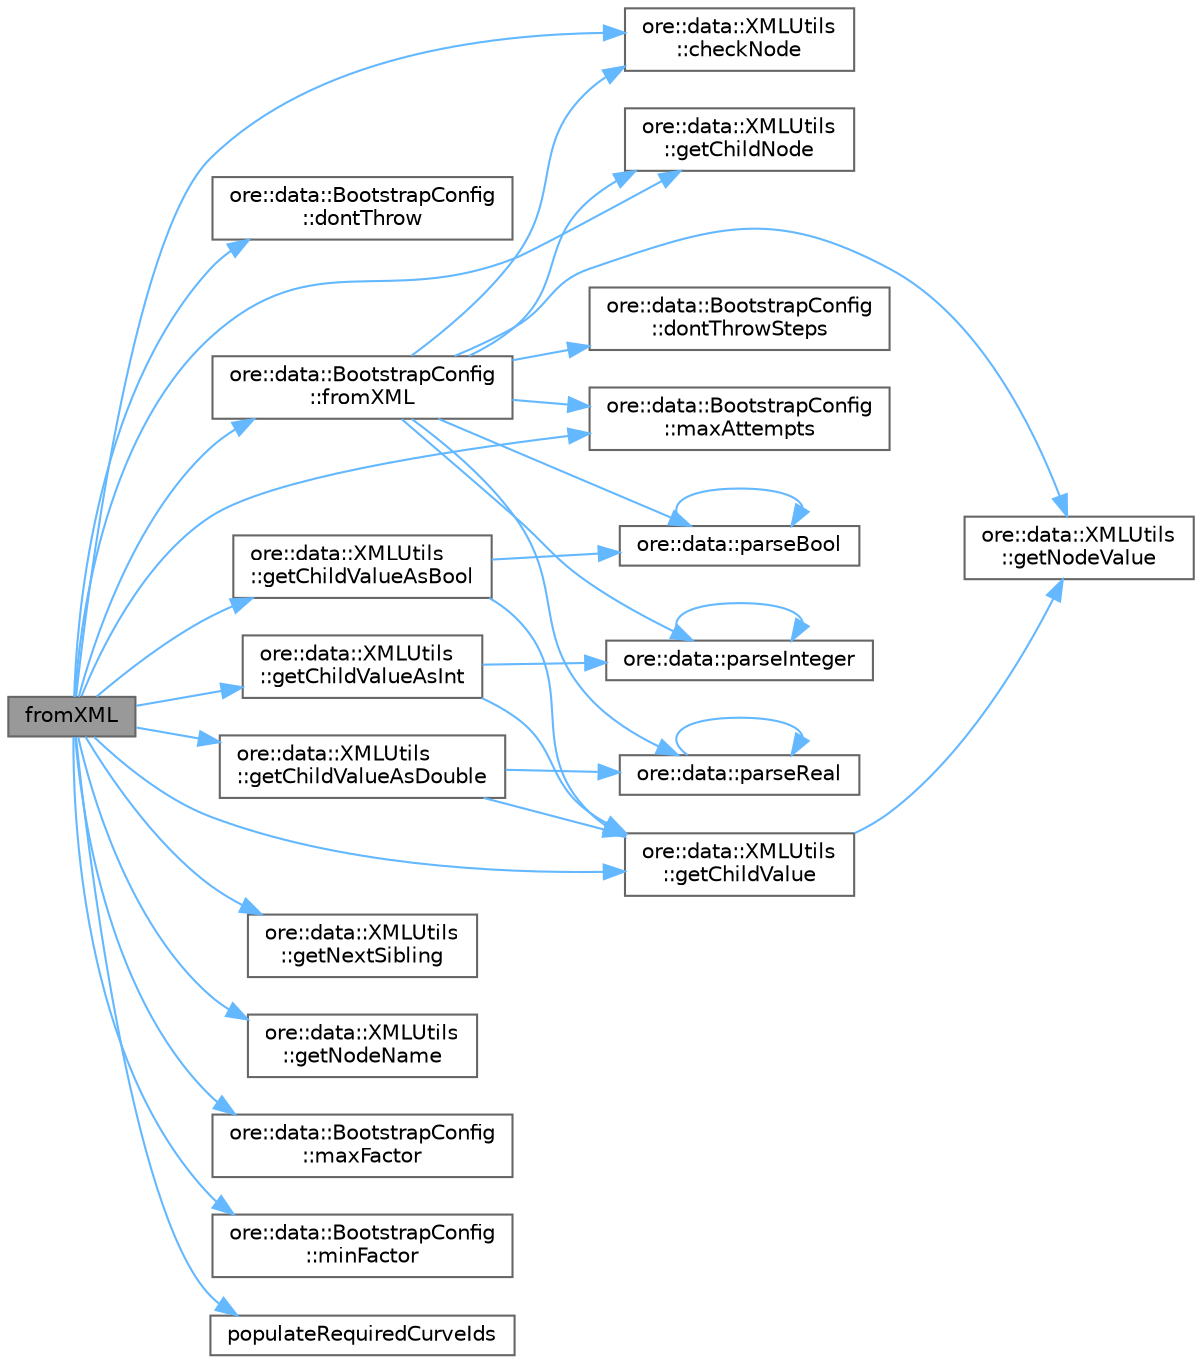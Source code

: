 digraph "fromXML"
{
 // INTERACTIVE_SVG=YES
 // LATEX_PDF_SIZE
  bgcolor="transparent";
  edge [fontname=Helvetica,fontsize=10,labelfontname=Helvetica,labelfontsize=10];
  node [fontname=Helvetica,fontsize=10,shape=box,height=0.2,width=0.4];
  rankdir="LR";
  Node1 [label="fromXML",height=0.2,width=0.4,color="gray40", fillcolor="grey60", style="filled", fontcolor="black",tooltip=" "];
  Node1 -> Node2 [color="steelblue1",style="solid"];
  Node2 [label="ore::data::XMLUtils\l::checkNode",height=0.2,width=0.4,color="grey40", fillcolor="white", style="filled",URL="$classore_1_1data_1_1_x_m_l_utils.html#a37c092916f4bdf10d4fbf6bb9e474db7",tooltip=" "];
  Node1 -> Node3 [color="steelblue1",style="solid"];
  Node3 [label="ore::data::BootstrapConfig\l::dontThrow",height=0.2,width=0.4,color="grey40", fillcolor="white", style="filled",URL="$classore_1_1data_1_1_bootstrap_config.html#a056553fdbcc47acb6cb7f41c70200e54",tooltip=" "];
  Node1 -> Node4 [color="steelblue1",style="solid"];
  Node4 [label="ore::data::BootstrapConfig\l::fromXML",height=0.2,width=0.4,color="grey40", fillcolor="white", style="filled",URL="$classore_1_1data_1_1_bootstrap_config.html#a510baf06568510646decfeaf1753e526",tooltip=" "];
  Node4 -> Node2 [color="steelblue1",style="solid"];
  Node4 -> Node5 [color="steelblue1",style="solid"];
  Node5 [label="ore::data::BootstrapConfig\l::dontThrowSteps",height=0.2,width=0.4,color="grey40", fillcolor="white", style="filled",URL="$classore_1_1data_1_1_bootstrap_config.html#a252d04640f75a3b42dc7eae0dd024ff2",tooltip=" "];
  Node4 -> Node6 [color="steelblue1",style="solid"];
  Node6 [label="ore::data::XMLUtils\l::getChildNode",height=0.2,width=0.4,color="grey40", fillcolor="white", style="filled",URL="$classore_1_1data_1_1_x_m_l_utils.html#a5f2b91a4af900e85c356cfe807e64501",tooltip=" "];
  Node4 -> Node7 [color="steelblue1",style="solid"];
  Node7 [label="ore::data::XMLUtils\l::getNodeValue",height=0.2,width=0.4,color="grey40", fillcolor="white", style="filled",URL="$classore_1_1data_1_1_x_m_l_utils.html#a6704501b110fa9d056096df3e05f0df2",tooltip="Get a node's value."];
  Node4 -> Node8 [color="steelblue1",style="solid"];
  Node8 [label="ore::data::BootstrapConfig\l::maxAttempts",height=0.2,width=0.4,color="grey40", fillcolor="white", style="filled",URL="$classore_1_1data_1_1_bootstrap_config.html#ab63463d47e95b8670f52c1d2b31b0728",tooltip=" "];
  Node4 -> Node9 [color="steelblue1",style="solid"];
  Node9 [label="ore::data::parseBool",height=0.2,width=0.4,color="grey40", fillcolor="white", style="filled",URL="$group__utilities.html#ga94621f11193864fa1338296232dc5be9",tooltip="Convert text to bool."];
  Node9 -> Node9 [color="steelblue1",style="solid"];
  Node4 -> Node10 [color="steelblue1",style="solid"];
  Node10 [label="ore::data::parseInteger",height=0.2,width=0.4,color="grey40", fillcolor="white", style="filled",URL="$group__utilities.html#gaecd67eda4fb5f4859bb8f6d383547721",tooltip="Convert text to QuantLib::Integer."];
  Node10 -> Node10 [color="steelblue1",style="solid"];
  Node4 -> Node11 [color="steelblue1",style="solid"];
  Node11 [label="ore::data::parseReal",height=0.2,width=0.4,color="grey40", fillcolor="white", style="filled",URL="$group__utilities.html#gad1db2a68f9a73667c3b4084d63955bdd",tooltip="Convert text to Real."];
  Node11 -> Node11 [color="steelblue1",style="solid"];
  Node1 -> Node6 [color="steelblue1",style="solid"];
  Node1 -> Node12 [color="steelblue1",style="solid"];
  Node12 [label="ore::data::XMLUtils\l::getChildValue",height=0.2,width=0.4,color="grey40", fillcolor="white", style="filled",URL="$classore_1_1data_1_1_x_m_l_utils.html#a5a1307174ddefdb3aad6e3bd8cc63b27",tooltip=" "];
  Node12 -> Node7 [color="steelblue1",style="solid"];
  Node1 -> Node13 [color="steelblue1",style="solid"];
  Node13 [label="ore::data::XMLUtils\l::getChildValueAsBool",height=0.2,width=0.4,color="grey40", fillcolor="white", style="filled",URL="$classore_1_1data_1_1_x_m_l_utils.html#a5dc9d9e82028f69de452d27da6b43db0",tooltip=" "];
  Node13 -> Node12 [color="steelblue1",style="solid"];
  Node13 -> Node9 [color="steelblue1",style="solid"];
  Node1 -> Node14 [color="steelblue1",style="solid"];
  Node14 [label="ore::data::XMLUtils\l::getChildValueAsDouble",height=0.2,width=0.4,color="grey40", fillcolor="white", style="filled",URL="$classore_1_1data_1_1_x_m_l_utils.html#a450d9b1fe5949d01160aeb42654d7f1d",tooltip=" "];
  Node14 -> Node12 [color="steelblue1",style="solid"];
  Node14 -> Node11 [color="steelblue1",style="solid"];
  Node1 -> Node15 [color="steelblue1",style="solid"];
  Node15 [label="ore::data::XMLUtils\l::getChildValueAsInt",height=0.2,width=0.4,color="grey40", fillcolor="white", style="filled",URL="$classore_1_1data_1_1_x_m_l_utils.html#a671fddcd84c82969a0291db7976113ef",tooltip=" "];
  Node15 -> Node12 [color="steelblue1",style="solid"];
  Node15 -> Node10 [color="steelblue1",style="solid"];
  Node1 -> Node16 [color="steelblue1",style="solid"];
  Node16 [label="ore::data::XMLUtils\l::getNextSibling",height=0.2,width=0.4,color="grey40", fillcolor="white", style="filled",URL="$classore_1_1data_1_1_x_m_l_utils.html#a7fedec5ac495a3e67a9abd7e4aae74aa",tooltip="Get a node's next sibling node."];
  Node1 -> Node17 [color="steelblue1",style="solid"];
  Node17 [label="ore::data::XMLUtils\l::getNodeName",height=0.2,width=0.4,color="grey40", fillcolor="white", style="filled",URL="$classore_1_1data_1_1_x_m_l_utils.html#a4e041c36cab0a16681fb41dfbd991882",tooltip="Get and set a node's name."];
  Node1 -> Node8 [color="steelblue1",style="solid"];
  Node1 -> Node18 [color="steelblue1",style="solid"];
  Node18 [label="ore::data::BootstrapConfig\l::maxFactor",height=0.2,width=0.4,color="grey40", fillcolor="white", style="filled",URL="$classore_1_1data_1_1_bootstrap_config.html#a22e5b9ebccd961a9c52d8e99f4a6238e",tooltip=" "];
  Node1 -> Node19 [color="steelblue1",style="solid"];
  Node19 [label="ore::data::BootstrapConfig\l::minFactor",height=0.2,width=0.4,color="grey40", fillcolor="white", style="filled",URL="$classore_1_1data_1_1_bootstrap_config.html#a57e0abb011846e5fd4855964d124b74e",tooltip=" "];
  Node1 -> Node20 [color="steelblue1",style="solid"];
  Node20 [label="populateRequiredCurveIds",height=0.2,width=0.4,color="grey40", fillcolor="white", style="filled",URL="$classore_1_1data_1_1_yield_curve_config.html#a09cdbe524aa89af7bba59a844397ebb9",tooltip=" "];
}
